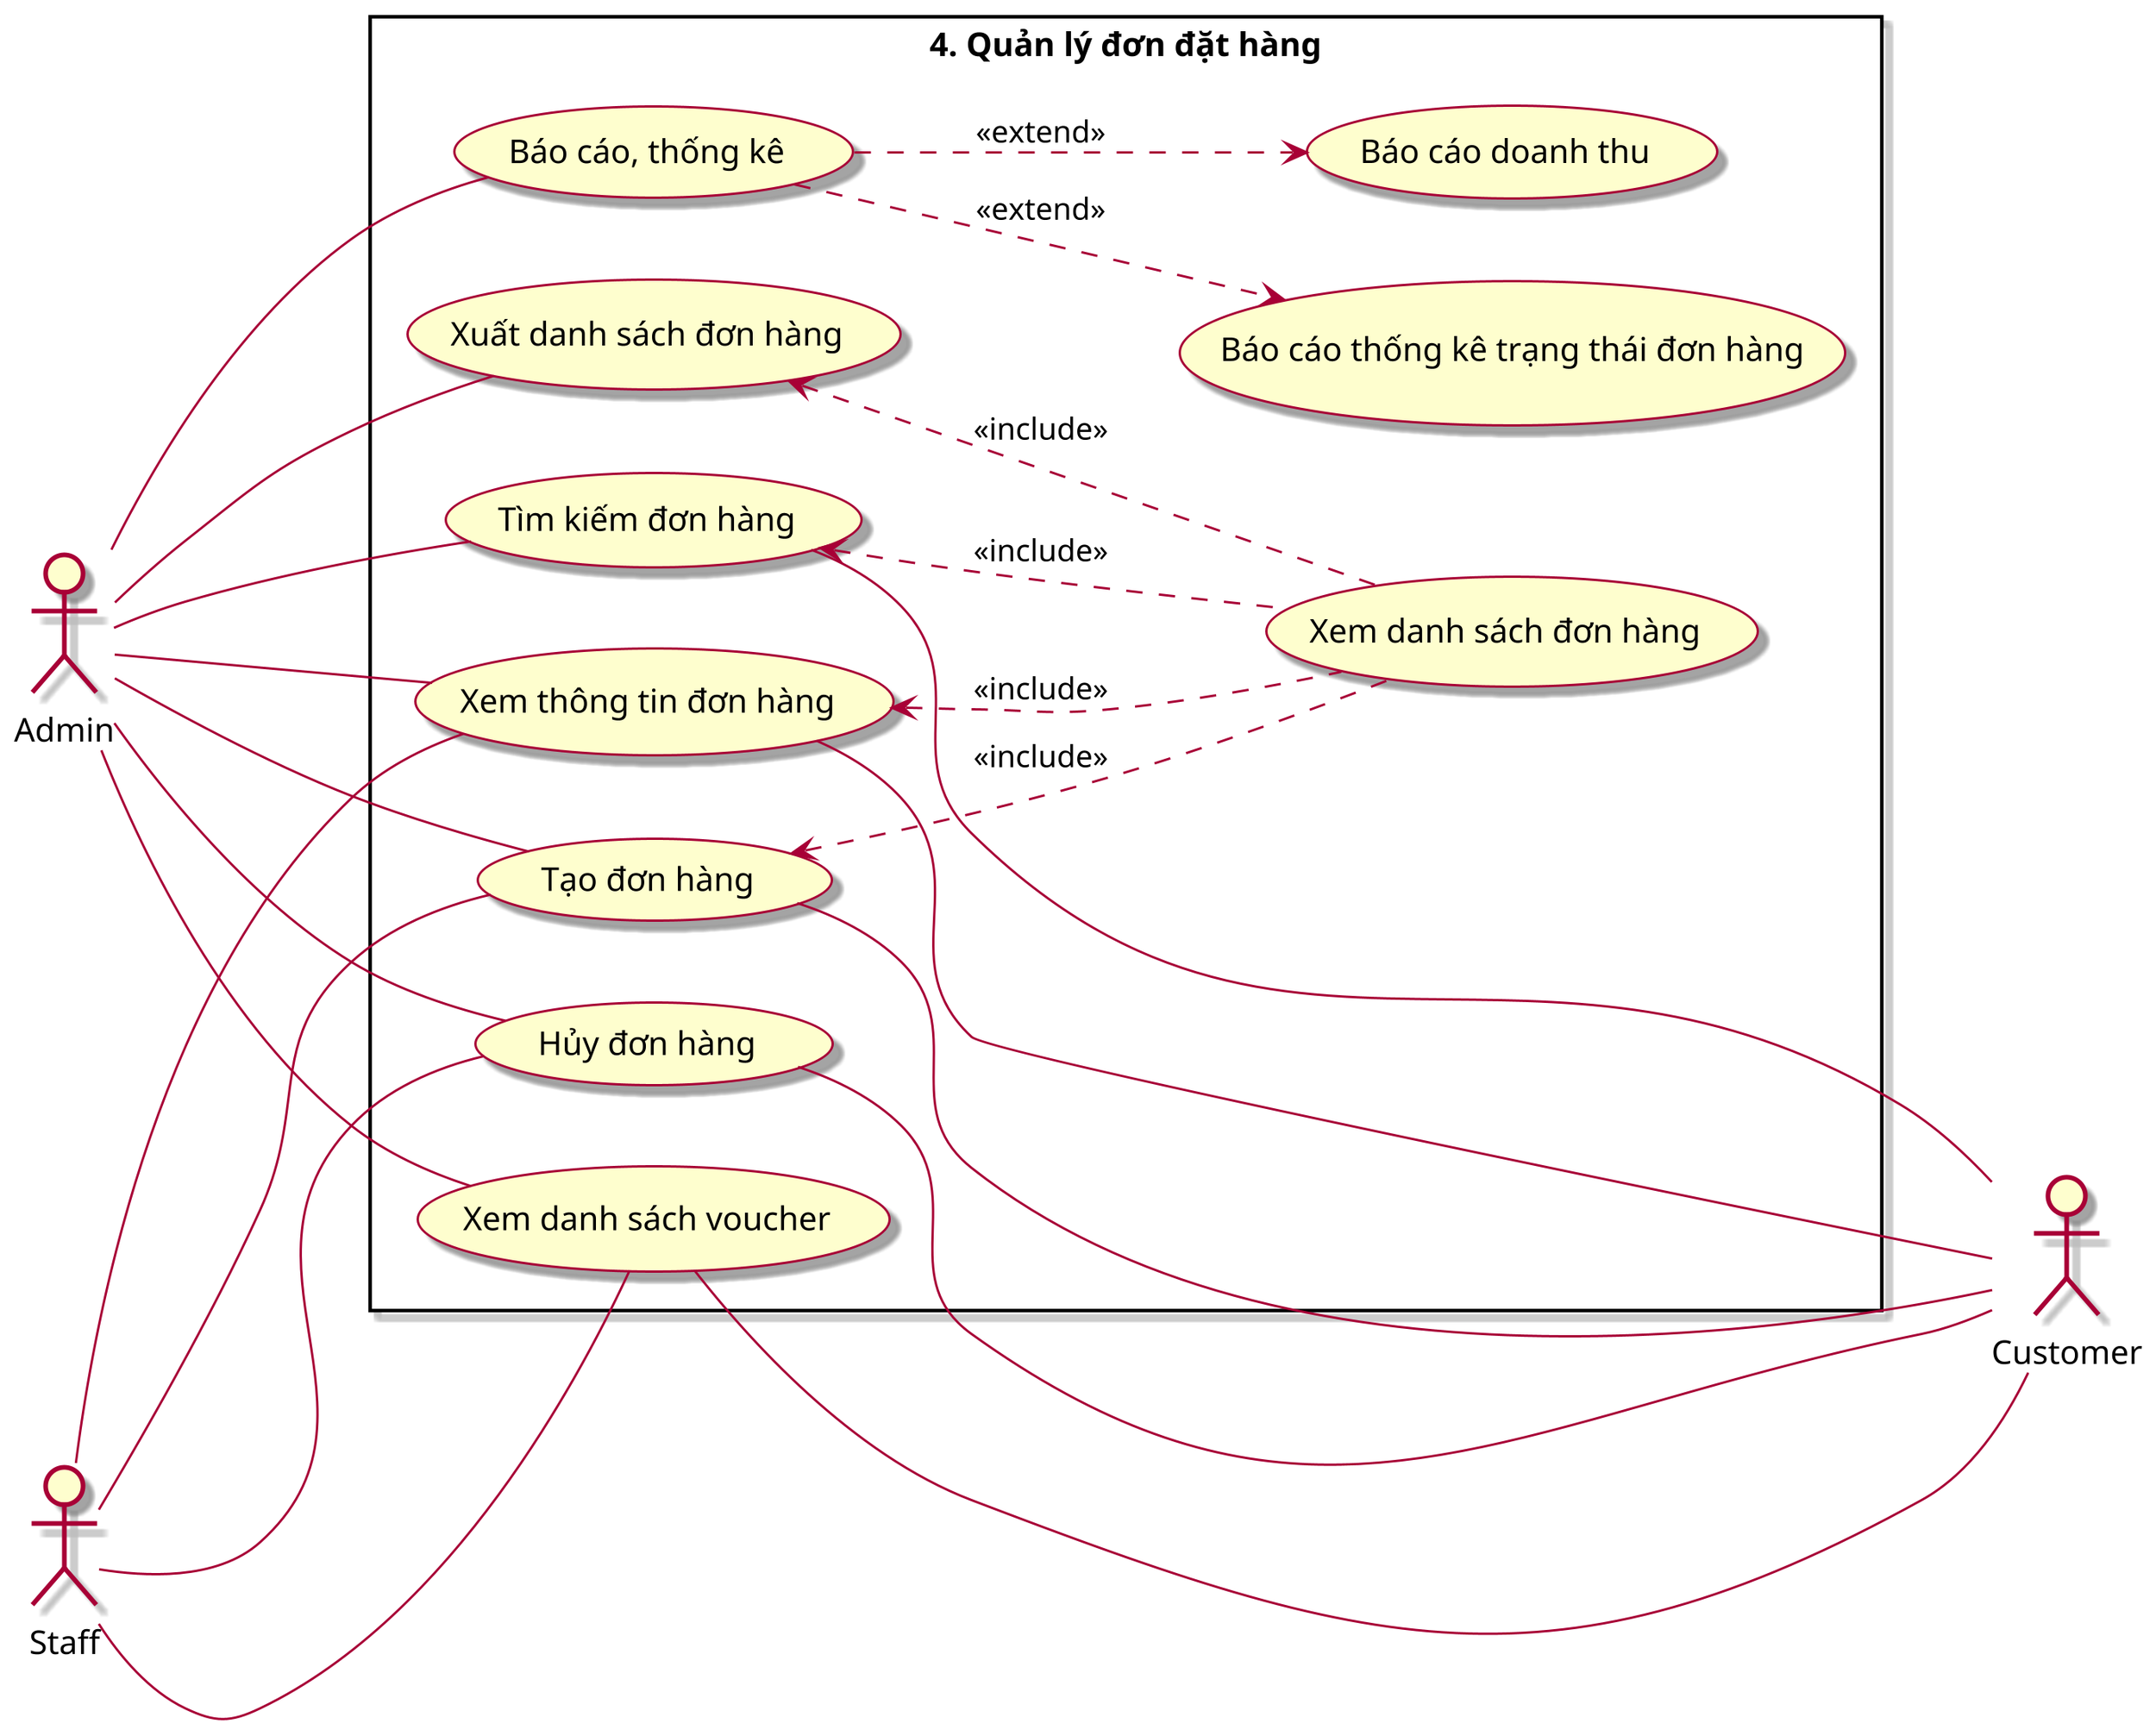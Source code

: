 @startuml ManageOrder

left to right direction
scale 3
skin rose

actor Admin as admin
actor Customer as customer
actor Staff as staff

rectangle "4. Quản lý đơn đặt hàng" {
    usecase (Xem thông tin đơn hàng) as xttdh
    usecase (Xem danh sách đơn hàng) as xdsdh
    usecase (Xem danh sách voucher) as xdsv
    usecase (Xuất danh sách đơn hàng) as xudsdh
    usecase (Tạo đơn hàng) as tdh
    usecase (Hủy đơn hàng) as hdh
    usecase (Tìm kiếm đơn hàng) as tkdh
    usecase (Báo cáo, thống kê) as bctk
    usecase (Báo cáo thống kê trạng thái đơn hàng) as bctkttdh
    usecase (Báo cáo doanh thu) as bcdt
}

admin --- xttdh
admin --- xdsv
admin --- xudsdh    
admin --- tdh
admin --- hdh
admin --- tkdh
admin --- bctk

xttdh --- customer
xdsv --- customer
tdh --- customer
hdh --- customer
tkdh --- customer

staff --- tdh
staff --- xttdh
staff --- xdsv
staff --- hdh

bctk ..> bctkttdh: <<extend>>
bctk ..> bcdt: <<extend>>
xudsdh <.. xdsdh : <<include>>
tkdh <.. xdsdh : <<include>>
tdh <.. xdsdh : <<include>>
xttdh <.. xdsdh : <<include>>


@enduml